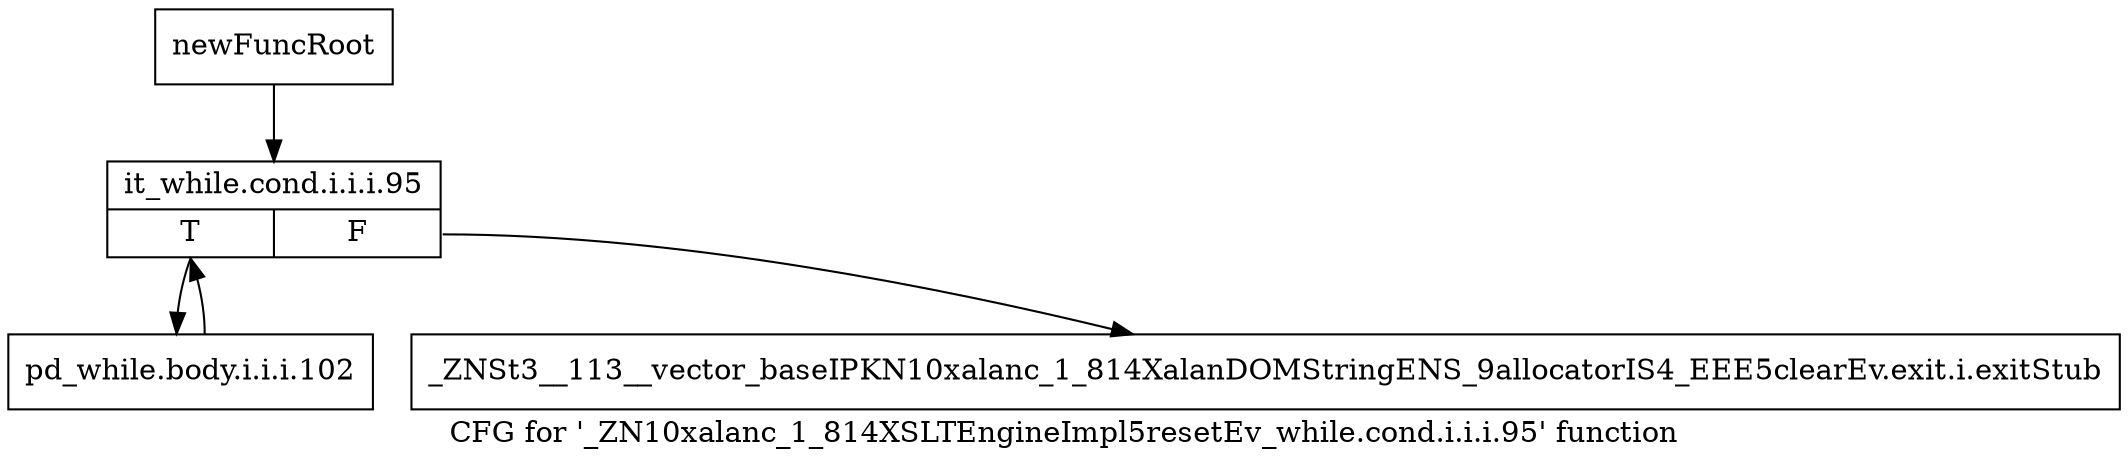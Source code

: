 digraph "CFG for '_ZN10xalanc_1_814XSLTEngineImpl5resetEv_while.cond.i.i.i.95' function" {
	label="CFG for '_ZN10xalanc_1_814XSLTEngineImpl5resetEv_while.cond.i.i.i.95' function";

	Node0xa0d0b70 [shape=record,label="{newFuncRoot}"];
	Node0xa0d0b70 -> Node0xa0d0c10;
	Node0xa0d0bc0 [shape=record,label="{_ZNSt3__113__vector_baseIPKN10xalanc_1_814XalanDOMStringENS_9allocatorIS4_EEE5clearEv.exit.i.exitStub}"];
	Node0xa0d0c10 [shape=record,label="{it_while.cond.i.i.i.95|{<s0>T|<s1>F}}"];
	Node0xa0d0c10:s0 -> Node0xa0d0c60;
	Node0xa0d0c10:s1 -> Node0xa0d0bc0;
	Node0xa0d0c60 [shape=record,label="{pd_while.body.i.i.i.102}"];
	Node0xa0d0c60 -> Node0xa0d0c10;
}
